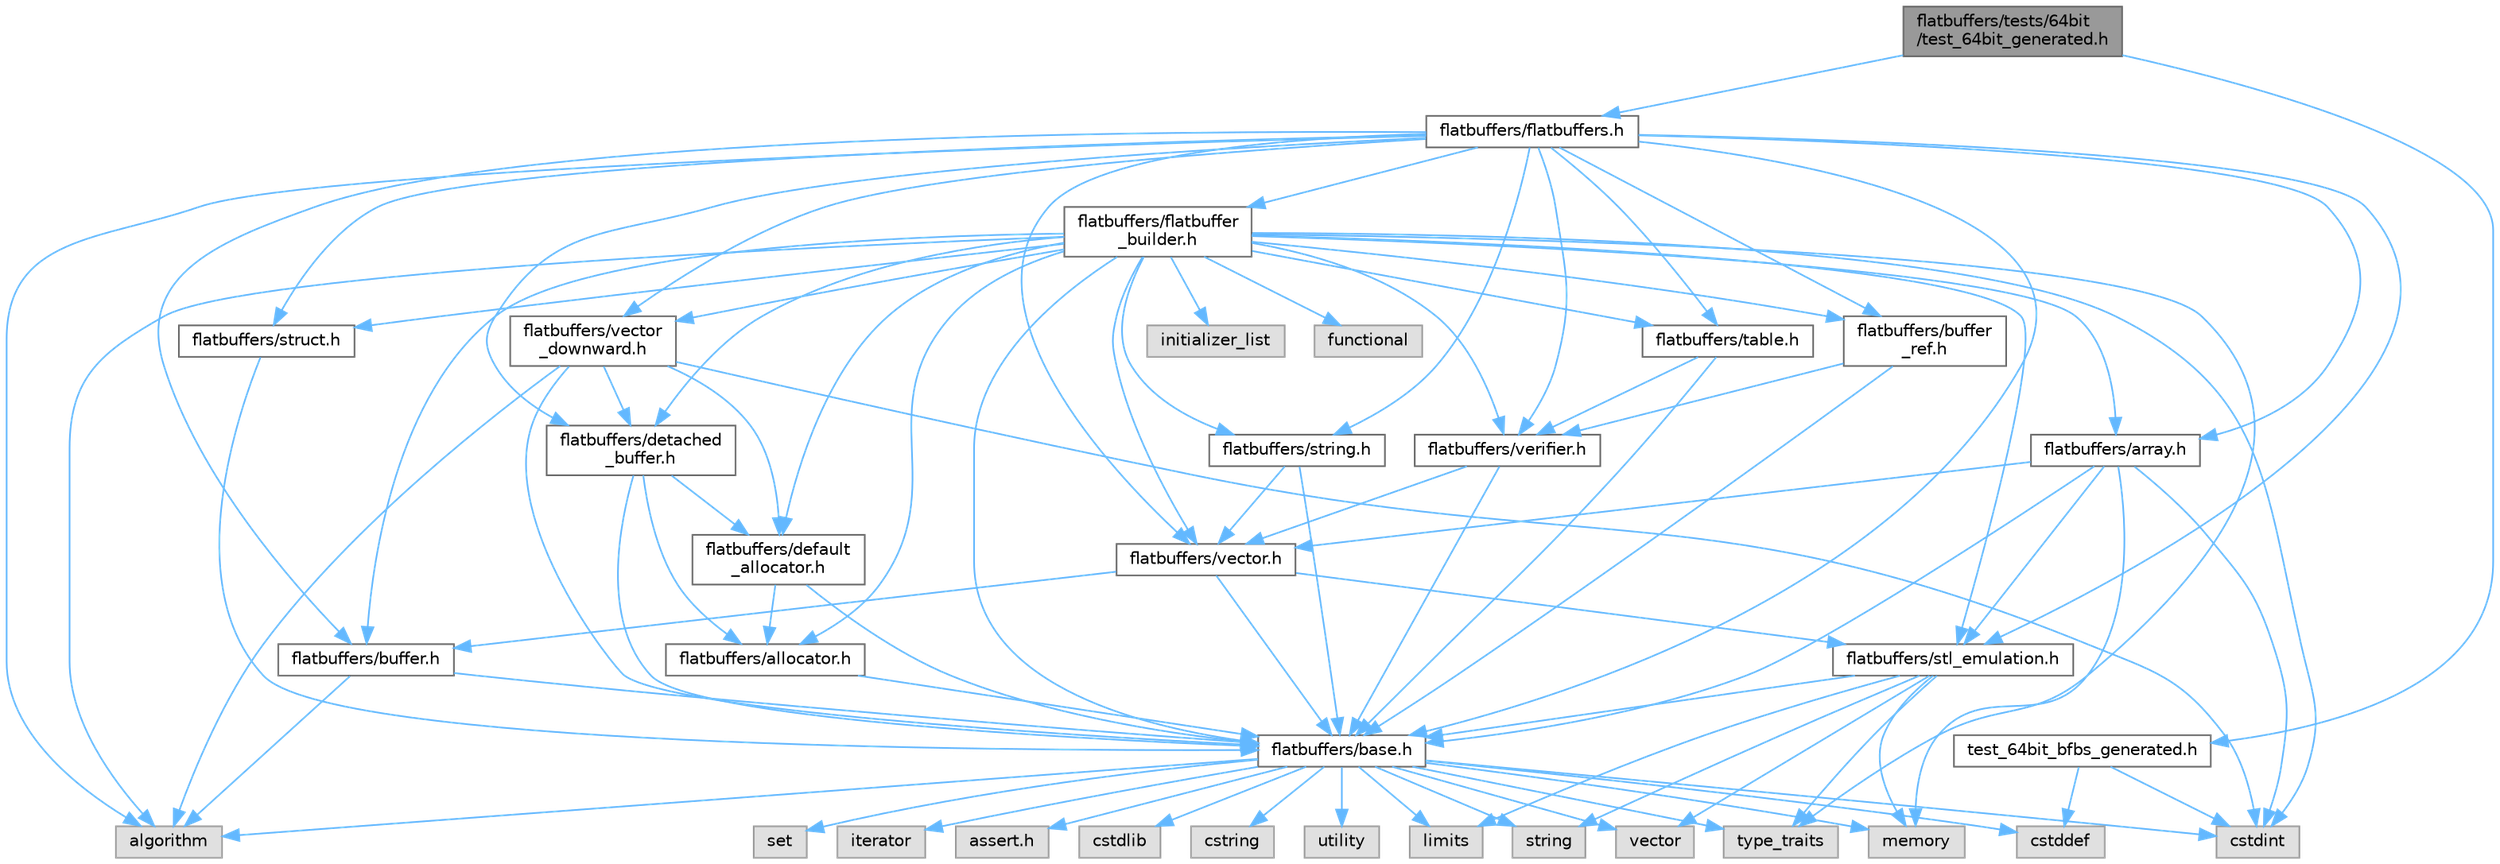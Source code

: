 digraph "flatbuffers/tests/64bit/test_64bit_generated.h"
{
 // LATEX_PDF_SIZE
  bgcolor="transparent";
  edge [fontname=Helvetica,fontsize=10,labelfontname=Helvetica,labelfontsize=10];
  node [fontname=Helvetica,fontsize=10,shape=box,height=0.2,width=0.4];
  Node1 [id="Node000001",label="flatbuffers/tests/64bit\l/test_64bit_generated.h",height=0.2,width=0.4,color="gray40", fillcolor="grey60", style="filled", fontcolor="black",tooltip=" "];
  Node1 -> Node2 [id="edge88_Node000001_Node000002",color="steelblue1",style="solid",tooltip=" "];
  Node2 [id="Node000002",label="flatbuffers/flatbuffers.h",height=0.2,width=0.4,color="grey40", fillcolor="white", style="filled",URL="$flatbuffers_8h.html",tooltip=" "];
  Node2 -> Node3 [id="edge89_Node000002_Node000003",color="steelblue1",style="solid",tooltip=" "];
  Node3 [id="Node000003",label="algorithm",height=0.2,width=0.4,color="grey60", fillcolor="#E0E0E0", style="filled",tooltip=" "];
  Node2 -> Node4 [id="edge90_Node000002_Node000004",color="steelblue1",style="solid",tooltip=" "];
  Node4 [id="Node000004",label="flatbuffers/array.h",height=0.2,width=0.4,color="grey40", fillcolor="white", style="filled",URL="$array_8h.html",tooltip=" "];
  Node4 -> Node5 [id="edge91_Node000004_Node000005",color="steelblue1",style="solid",tooltip=" "];
  Node5 [id="Node000005",label="cstdint",height=0.2,width=0.4,color="grey60", fillcolor="#E0E0E0", style="filled",tooltip=" "];
  Node4 -> Node6 [id="edge92_Node000004_Node000006",color="steelblue1",style="solid",tooltip=" "];
  Node6 [id="Node000006",label="memory",height=0.2,width=0.4,color="grey60", fillcolor="#E0E0E0", style="filled",tooltip=" "];
  Node4 -> Node7 [id="edge93_Node000004_Node000007",color="steelblue1",style="solid",tooltip=" "];
  Node7 [id="Node000007",label="flatbuffers/base.h",height=0.2,width=0.4,color="grey40", fillcolor="white", style="filled",URL="$base_8h.html",tooltip=" "];
  Node7 -> Node8 [id="edge94_Node000007_Node000008",color="steelblue1",style="solid",tooltip=" "];
  Node8 [id="Node000008",label="assert.h",height=0.2,width=0.4,color="grey60", fillcolor="#E0E0E0", style="filled",tooltip=" "];
  Node7 -> Node5 [id="edge95_Node000007_Node000005",color="steelblue1",style="solid",tooltip=" "];
  Node7 -> Node9 [id="edge96_Node000007_Node000009",color="steelblue1",style="solid",tooltip=" "];
  Node9 [id="Node000009",label="cstddef",height=0.2,width=0.4,color="grey60", fillcolor="#E0E0E0", style="filled",tooltip=" "];
  Node7 -> Node10 [id="edge97_Node000007_Node000010",color="steelblue1",style="solid",tooltip=" "];
  Node10 [id="Node000010",label="cstdlib",height=0.2,width=0.4,color="grey60", fillcolor="#E0E0E0", style="filled",tooltip=" "];
  Node7 -> Node11 [id="edge98_Node000007_Node000011",color="steelblue1",style="solid",tooltip=" "];
  Node11 [id="Node000011",label="cstring",height=0.2,width=0.4,color="grey60", fillcolor="#E0E0E0", style="filled",tooltip=" "];
  Node7 -> Node12 [id="edge99_Node000007_Node000012",color="steelblue1",style="solid",tooltip=" "];
  Node12 [id="Node000012",label="utility",height=0.2,width=0.4,color="grey60", fillcolor="#E0E0E0", style="filled",tooltip=" "];
  Node7 -> Node13 [id="edge100_Node000007_Node000013",color="steelblue1",style="solid",tooltip=" "];
  Node13 [id="Node000013",label="string",height=0.2,width=0.4,color="grey60", fillcolor="#E0E0E0", style="filled",tooltip=" "];
  Node7 -> Node14 [id="edge101_Node000007_Node000014",color="steelblue1",style="solid",tooltip=" "];
  Node14 [id="Node000014",label="type_traits",height=0.2,width=0.4,color="grey60", fillcolor="#E0E0E0", style="filled",tooltip=" "];
  Node7 -> Node15 [id="edge102_Node000007_Node000015",color="steelblue1",style="solid",tooltip=" "];
  Node15 [id="Node000015",label="vector",height=0.2,width=0.4,color="grey60", fillcolor="#E0E0E0", style="filled",tooltip=" "];
  Node7 -> Node16 [id="edge103_Node000007_Node000016",color="steelblue1",style="solid",tooltip=" "];
  Node16 [id="Node000016",label="set",height=0.2,width=0.4,color="grey60", fillcolor="#E0E0E0", style="filled",tooltip=" "];
  Node7 -> Node3 [id="edge104_Node000007_Node000003",color="steelblue1",style="solid",tooltip=" "];
  Node7 -> Node17 [id="edge105_Node000007_Node000017",color="steelblue1",style="solid",tooltip=" "];
  Node17 [id="Node000017",label="limits",height=0.2,width=0.4,color="grey60", fillcolor="#E0E0E0", style="filled",tooltip=" "];
  Node7 -> Node18 [id="edge106_Node000007_Node000018",color="steelblue1",style="solid",tooltip=" "];
  Node18 [id="Node000018",label="iterator",height=0.2,width=0.4,color="grey60", fillcolor="#E0E0E0", style="filled",tooltip=" "];
  Node7 -> Node6 [id="edge107_Node000007_Node000006",color="steelblue1",style="solid",tooltip=" "];
  Node4 -> Node19 [id="edge108_Node000004_Node000019",color="steelblue1",style="solid",tooltip=" "];
  Node19 [id="Node000019",label="flatbuffers/stl_emulation.h",height=0.2,width=0.4,color="grey40", fillcolor="white", style="filled",URL="$stl__emulation_8h.html",tooltip=" "];
  Node19 -> Node7 [id="edge109_Node000019_Node000007",color="steelblue1",style="solid",tooltip=" "];
  Node19 -> Node13 [id="edge110_Node000019_Node000013",color="steelblue1",style="solid",tooltip=" "];
  Node19 -> Node14 [id="edge111_Node000019_Node000014",color="steelblue1",style="solid",tooltip=" "];
  Node19 -> Node15 [id="edge112_Node000019_Node000015",color="steelblue1",style="solid",tooltip=" "];
  Node19 -> Node6 [id="edge113_Node000019_Node000006",color="steelblue1",style="solid",tooltip=" "];
  Node19 -> Node17 [id="edge114_Node000019_Node000017",color="steelblue1",style="solid",tooltip=" "];
  Node4 -> Node20 [id="edge115_Node000004_Node000020",color="steelblue1",style="solid",tooltip=" "];
  Node20 [id="Node000020",label="flatbuffers/vector.h",height=0.2,width=0.4,color="grey40", fillcolor="white", style="filled",URL="$vector_8h.html",tooltip=" "];
  Node20 -> Node7 [id="edge116_Node000020_Node000007",color="steelblue1",style="solid",tooltip=" "];
  Node20 -> Node21 [id="edge117_Node000020_Node000021",color="steelblue1",style="solid",tooltip=" "];
  Node21 [id="Node000021",label="flatbuffers/buffer.h",height=0.2,width=0.4,color="grey40", fillcolor="white", style="filled",URL="$buffer_8h.html",tooltip=" "];
  Node21 -> Node3 [id="edge118_Node000021_Node000003",color="steelblue1",style="solid",tooltip=" "];
  Node21 -> Node7 [id="edge119_Node000021_Node000007",color="steelblue1",style="solid",tooltip=" "];
  Node20 -> Node19 [id="edge120_Node000020_Node000019",color="steelblue1",style="solid",tooltip=" "];
  Node2 -> Node7 [id="edge121_Node000002_Node000007",color="steelblue1",style="solid",tooltip=" "];
  Node2 -> Node21 [id="edge122_Node000002_Node000021",color="steelblue1",style="solid",tooltip=" "];
  Node2 -> Node22 [id="edge123_Node000002_Node000022",color="steelblue1",style="solid",tooltip=" "];
  Node22 [id="Node000022",label="flatbuffers/buffer\l_ref.h",height=0.2,width=0.4,color="grey40", fillcolor="white", style="filled",URL="$buffer__ref_8h.html",tooltip=" "];
  Node22 -> Node7 [id="edge124_Node000022_Node000007",color="steelblue1",style="solid",tooltip=" "];
  Node22 -> Node23 [id="edge125_Node000022_Node000023",color="steelblue1",style="solid",tooltip=" "];
  Node23 [id="Node000023",label="flatbuffers/verifier.h",height=0.2,width=0.4,color="grey40", fillcolor="white", style="filled",URL="$verifier_8h.html",tooltip=" "];
  Node23 -> Node7 [id="edge126_Node000023_Node000007",color="steelblue1",style="solid",tooltip=" "];
  Node23 -> Node20 [id="edge127_Node000023_Node000020",color="steelblue1",style="solid",tooltip=" "];
  Node2 -> Node24 [id="edge128_Node000002_Node000024",color="steelblue1",style="solid",tooltip=" "];
  Node24 [id="Node000024",label="flatbuffers/detached\l_buffer.h",height=0.2,width=0.4,color="grey40", fillcolor="white", style="filled",URL="$detached__buffer_8h.html",tooltip=" "];
  Node24 -> Node25 [id="edge129_Node000024_Node000025",color="steelblue1",style="solid",tooltip=" "];
  Node25 [id="Node000025",label="flatbuffers/allocator.h",height=0.2,width=0.4,color="grey40", fillcolor="white", style="filled",URL="$allocator_8h.html",tooltip=" "];
  Node25 -> Node7 [id="edge130_Node000025_Node000007",color="steelblue1",style="solid",tooltip=" "];
  Node24 -> Node7 [id="edge131_Node000024_Node000007",color="steelblue1",style="solid",tooltip=" "];
  Node24 -> Node26 [id="edge132_Node000024_Node000026",color="steelblue1",style="solid",tooltip=" "];
  Node26 [id="Node000026",label="flatbuffers/default\l_allocator.h",height=0.2,width=0.4,color="grey40", fillcolor="white", style="filled",URL="$default__allocator_8h.html",tooltip=" "];
  Node26 -> Node25 [id="edge133_Node000026_Node000025",color="steelblue1",style="solid",tooltip=" "];
  Node26 -> Node7 [id="edge134_Node000026_Node000007",color="steelblue1",style="solid",tooltip=" "];
  Node2 -> Node27 [id="edge135_Node000002_Node000027",color="steelblue1",style="solid",tooltip=" "];
  Node27 [id="Node000027",label="flatbuffers/flatbuffer\l_builder.h",height=0.2,width=0.4,color="grey40", fillcolor="white", style="filled",URL="$flatbuffer__builder_8h.html",tooltip=" "];
  Node27 -> Node3 [id="edge136_Node000027_Node000003",color="steelblue1",style="solid",tooltip=" "];
  Node27 -> Node5 [id="edge137_Node000027_Node000005",color="steelblue1",style="solid",tooltip=" "];
  Node27 -> Node28 [id="edge138_Node000027_Node000028",color="steelblue1",style="solid",tooltip=" "];
  Node28 [id="Node000028",label="functional",height=0.2,width=0.4,color="grey60", fillcolor="#E0E0E0", style="filled",tooltip=" "];
  Node27 -> Node29 [id="edge139_Node000027_Node000029",color="steelblue1",style="solid",tooltip=" "];
  Node29 [id="Node000029",label="initializer_list",height=0.2,width=0.4,color="grey60", fillcolor="#E0E0E0", style="filled",tooltip=" "];
  Node27 -> Node14 [id="edge140_Node000027_Node000014",color="steelblue1",style="solid",tooltip=" "];
  Node27 -> Node25 [id="edge141_Node000027_Node000025",color="steelblue1",style="solid",tooltip=" "];
  Node27 -> Node4 [id="edge142_Node000027_Node000004",color="steelblue1",style="solid",tooltip=" "];
  Node27 -> Node7 [id="edge143_Node000027_Node000007",color="steelblue1",style="solid",tooltip=" "];
  Node27 -> Node21 [id="edge144_Node000027_Node000021",color="steelblue1",style="solid",tooltip=" "];
  Node27 -> Node22 [id="edge145_Node000027_Node000022",color="steelblue1",style="solid",tooltip=" "];
  Node27 -> Node26 [id="edge146_Node000027_Node000026",color="steelblue1",style="solid",tooltip=" "];
  Node27 -> Node24 [id="edge147_Node000027_Node000024",color="steelblue1",style="solid",tooltip=" "];
  Node27 -> Node19 [id="edge148_Node000027_Node000019",color="steelblue1",style="solid",tooltip=" "];
  Node27 -> Node30 [id="edge149_Node000027_Node000030",color="steelblue1",style="solid",tooltip=" "];
  Node30 [id="Node000030",label="flatbuffers/string.h",height=0.2,width=0.4,color="grey40", fillcolor="white", style="filled",URL="$string_8h.html",tooltip=" "];
  Node30 -> Node7 [id="edge150_Node000030_Node000007",color="steelblue1",style="solid",tooltip=" "];
  Node30 -> Node20 [id="edge151_Node000030_Node000020",color="steelblue1",style="solid",tooltip=" "];
  Node27 -> Node31 [id="edge152_Node000027_Node000031",color="steelblue1",style="solid",tooltip=" "];
  Node31 [id="Node000031",label="flatbuffers/struct.h",height=0.2,width=0.4,color="grey40", fillcolor="white", style="filled",URL="$struct_8h.html",tooltip=" "];
  Node31 -> Node7 [id="edge153_Node000031_Node000007",color="steelblue1",style="solid",tooltip=" "];
  Node27 -> Node32 [id="edge154_Node000027_Node000032",color="steelblue1",style="solid",tooltip=" "];
  Node32 [id="Node000032",label="flatbuffers/table.h",height=0.2,width=0.4,color="grey40", fillcolor="white", style="filled",URL="$table_8h.html",tooltip=" "];
  Node32 -> Node7 [id="edge155_Node000032_Node000007",color="steelblue1",style="solid",tooltip=" "];
  Node32 -> Node23 [id="edge156_Node000032_Node000023",color="steelblue1",style="solid",tooltip=" "];
  Node27 -> Node20 [id="edge157_Node000027_Node000020",color="steelblue1",style="solid",tooltip=" "];
  Node27 -> Node33 [id="edge158_Node000027_Node000033",color="steelblue1",style="solid",tooltip=" "];
  Node33 [id="Node000033",label="flatbuffers/vector\l_downward.h",height=0.2,width=0.4,color="grey40", fillcolor="white", style="filled",URL="$vector__downward_8h.html",tooltip=" "];
  Node33 -> Node3 [id="edge159_Node000033_Node000003",color="steelblue1",style="solid",tooltip=" "];
  Node33 -> Node5 [id="edge160_Node000033_Node000005",color="steelblue1",style="solid",tooltip=" "];
  Node33 -> Node7 [id="edge161_Node000033_Node000007",color="steelblue1",style="solid",tooltip=" "];
  Node33 -> Node26 [id="edge162_Node000033_Node000026",color="steelblue1",style="solid",tooltip=" "];
  Node33 -> Node24 [id="edge163_Node000033_Node000024",color="steelblue1",style="solid",tooltip=" "];
  Node27 -> Node23 [id="edge164_Node000027_Node000023",color="steelblue1",style="solid",tooltip=" "];
  Node2 -> Node19 [id="edge165_Node000002_Node000019",color="steelblue1",style="solid",tooltip=" "];
  Node2 -> Node30 [id="edge166_Node000002_Node000030",color="steelblue1",style="solid",tooltip=" "];
  Node2 -> Node31 [id="edge167_Node000002_Node000031",color="steelblue1",style="solid",tooltip=" "];
  Node2 -> Node32 [id="edge168_Node000002_Node000032",color="steelblue1",style="solid",tooltip=" "];
  Node2 -> Node20 [id="edge169_Node000002_Node000020",color="steelblue1",style="solid",tooltip=" "];
  Node2 -> Node33 [id="edge170_Node000002_Node000033",color="steelblue1",style="solid",tooltip=" "];
  Node2 -> Node23 [id="edge171_Node000002_Node000023",color="steelblue1",style="solid",tooltip=" "];
  Node1 -> Node34 [id="edge172_Node000001_Node000034",color="steelblue1",style="solid",tooltip=" "];
  Node34 [id="Node000034",label="test_64bit_bfbs_generated.h",height=0.2,width=0.4,color="grey40", fillcolor="white", style="filled",URL="$test__64bit__bfbs__generated_8h.html",tooltip=" "];
  Node34 -> Node9 [id="edge173_Node000034_Node000009",color="steelblue1",style="solid",tooltip=" "];
  Node34 -> Node5 [id="edge174_Node000034_Node000005",color="steelblue1",style="solid",tooltip=" "];
}
